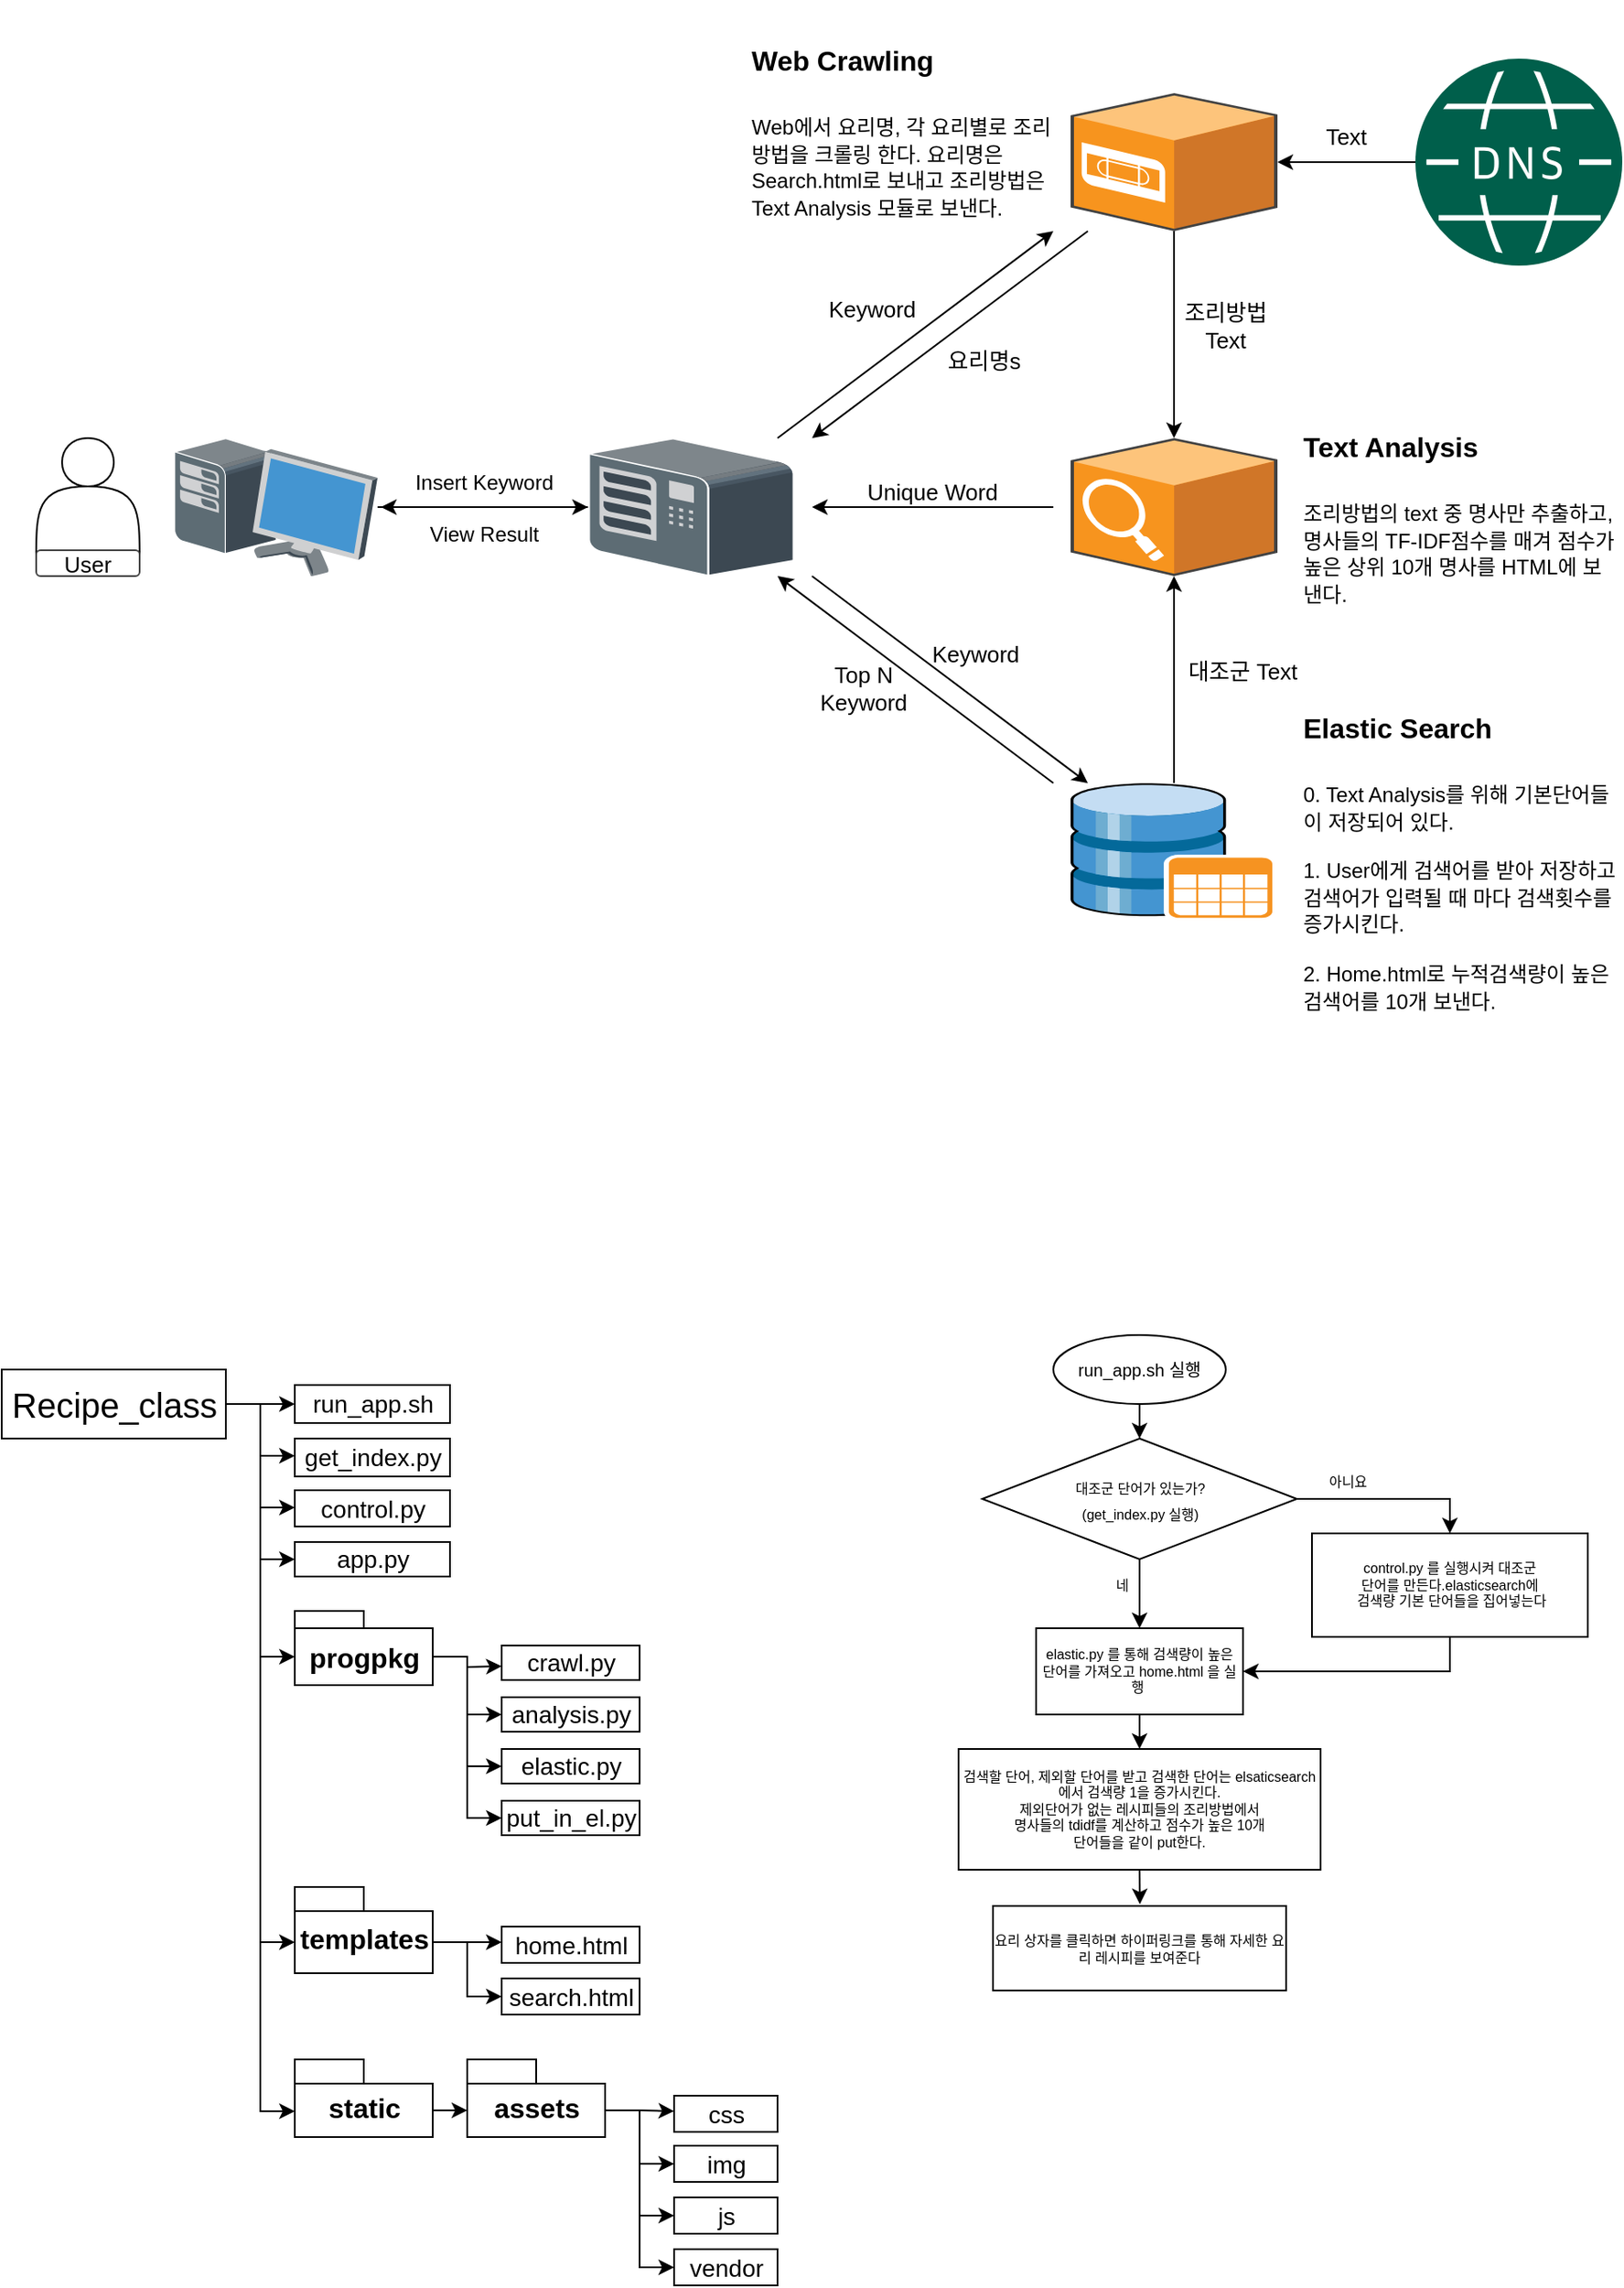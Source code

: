 <mxfile version="20.0.1" type="github">
  <diagram id="RUY9uKoAq_wBMj9XJ3xV" name="Page-1">
    <mxGraphModel dx="1138" dy="481" grid="1" gridSize="10" guides="1" tooltips="1" connect="1" arrows="1" fold="1" page="1" pageScale="1" pageWidth="1169" pageHeight="827" math="0" shadow="0">
      <root>
        <mxCell id="0" />
        <mxCell id="1" parent="0" />
        <mxCell id="WYZDTBI8hpZmAs6h1OOB-14" style="edgeStyle=orthogonalEdgeStyle;orthogonalLoop=1;jettySize=auto;html=1;fontSize=13;" parent="1" source="WYZDTBI8hpZmAs6h1OOB-1" target="WYZDTBI8hpZmAs6h1OOB-2" edge="1">
          <mxGeometry relative="1" as="geometry" />
        </mxCell>
        <mxCell id="WYZDTBI8hpZmAs6h1OOB-1" value="" style="sketch=0;shadow=0;dashed=0;html=1;labelPosition=center;verticalLabelPosition=bottom;verticalAlign=top;align=center;outlineConnect=0;shape=mxgraph.veeam.3d.workstation;" parent="1" vertex="1">
          <mxGeometry x="200" y="320" width="118" height="80" as="geometry" />
        </mxCell>
        <mxCell id="WYZDTBI8hpZmAs6h1OOB-12" style="edgeStyle=orthogonalEdgeStyle;orthogonalLoop=1;jettySize=auto;html=1;fontSize=13;" parent="1" source="WYZDTBI8hpZmAs6h1OOB-2" edge="1">
          <mxGeometry relative="1" as="geometry">
            <mxPoint x="320" y="360" as="targetPoint" />
          </mxGeometry>
        </mxCell>
        <mxCell id="WYZDTBI8hpZmAs6h1OOB-2" value="" style="sketch=0;shadow=0;dashed=0;html=1;labelPosition=center;verticalLabelPosition=bottom;verticalAlign=top;align=center;outlineConnect=0;shape=mxgraph.veeam.3d.tape_library;" parent="1" vertex="1">
          <mxGeometry x="440" y="320" width="120" height="80" as="geometry" />
        </mxCell>
        <mxCell id="WYZDTBI8hpZmAs6h1OOB-40" style="edgeStyle=orthogonalEdgeStyle;orthogonalLoop=1;jettySize=auto;html=1;fontSize=12;" parent="1" source="WYZDTBI8hpZmAs6h1OOB-3" target="WYZDTBI8hpZmAs6h1OOB-7" edge="1">
          <mxGeometry relative="1" as="geometry" />
        </mxCell>
        <mxCell id="WYZDTBI8hpZmAs6h1OOB-3" value="" style="sketch=0;shadow=0;dashed=0;html=1;labelPosition=center;verticalLabelPosition=bottom;verticalAlign=top;align=center;outlineConnect=0;shape=mxgraph.veeam.3d.database;" parent="1" vertex="1">
          <mxGeometry x="720" y="520" width="120" height="80" as="geometry" />
        </mxCell>
        <mxCell id="WYZDTBI8hpZmAs6h1OOB-18" style="edgeStyle=orthogonalEdgeStyle;orthogonalLoop=1;jettySize=auto;html=1;fontSize=13;" parent="1" source="WYZDTBI8hpZmAs6h1OOB-4" target="WYZDTBI8hpZmAs6h1OOB-7" edge="1">
          <mxGeometry relative="1" as="geometry" />
        </mxCell>
        <mxCell id="WYZDTBI8hpZmAs6h1OOB-4" value="" style="sketch=0;shadow=0;dashed=0;html=1;labelPosition=center;verticalLabelPosition=bottom;verticalAlign=top;align=center;outlineConnect=0;shape=mxgraph.veeam.3d.tape_server;" parent="1" vertex="1">
          <mxGeometry x="720" y="120" width="120" height="80" as="geometry" />
        </mxCell>
        <mxCell id="WYZDTBI8hpZmAs6h1OOB-19" style="edgeStyle=orthogonalEdgeStyle;orthogonalLoop=1;jettySize=auto;html=1;fontSize=13;" parent="1" source="WYZDTBI8hpZmAs6h1OOB-5" target="WYZDTBI8hpZmAs6h1OOB-4" edge="1">
          <mxGeometry relative="1" as="geometry" />
        </mxCell>
        <mxCell id="WYZDTBI8hpZmAs6h1OOB-5" value="" style="sketch=0;pointerEvents=1;shadow=0;dashed=0;html=1;strokeColor=none;fillColor=#005F4B;labelPosition=center;verticalLabelPosition=bottom;verticalAlign=top;align=center;outlineConnect=0;shape=mxgraph.veeam2.dns;" parent="1" vertex="1">
          <mxGeometry x="920" y="100" width="120" height="120" as="geometry" />
        </mxCell>
        <mxCell id="WYZDTBI8hpZmAs6h1OOB-7" value="" style="sketch=0;shadow=0;dashed=0;html=1;labelPosition=center;verticalLabelPosition=bottom;verticalAlign=top;align=center;outlineConnect=0;shape=mxgraph.veeam.3d.veeam_backup_search_server;" parent="1" vertex="1">
          <mxGeometry x="720" y="320" width="120" height="80" as="geometry" />
        </mxCell>
        <mxCell id="WYZDTBI8hpZmAs6h1OOB-9" value="" style="shape=actor;whiteSpace=wrap;html=1;labelPosition=center;verticalLabelPosition=bottom;align=center;verticalAlign=top;" parent="1" vertex="1">
          <mxGeometry x="120" y="320" width="60" height="70" as="geometry" />
        </mxCell>
        <mxCell id="WYZDTBI8hpZmAs6h1OOB-10" value="&lt;font style=&quot;font-size: 13px;&quot;&gt;User&lt;/font&gt;" style="strokeWidth=1;html=1;shadow=0;dashed=0;shape=mxgraph.ios.iTextInput;strokeColor=#444444;buttonText=;fontSize=8;whiteSpace=wrap;align=center;" parent="1" vertex="1">
          <mxGeometry x="120" y="385" width="60" height="15" as="geometry" />
        </mxCell>
        <mxCell id="WYZDTBI8hpZmAs6h1OOB-13" value="&lt;font style=&quot;font-size: 12px;&quot;&gt;View Result&lt;/font&gt;" style="text;html=1;strokeColor=none;fillColor=none;align=center;verticalAlign=middle;whiteSpace=wrap;rounded=0;fontSize=13;" parent="1" vertex="1">
          <mxGeometry x="340" y="360" width="80" height="30" as="geometry" />
        </mxCell>
        <mxCell id="WYZDTBI8hpZmAs6h1OOB-15" value="&lt;font style=&quot;font-size: 12px;&quot;&gt;Insert Keyword&lt;/font&gt;" style="text;html=1;strokeColor=none;fillColor=none;align=center;verticalAlign=middle;whiteSpace=wrap;rounded=0;fontSize=13;" parent="1" vertex="1">
          <mxGeometry x="335" y="330" width="90" height="30" as="geometry" />
        </mxCell>
        <mxCell id="WYZDTBI8hpZmAs6h1OOB-20" value="Text" style="text;html=1;strokeColor=none;fillColor=none;align=center;verticalAlign=middle;whiteSpace=wrap;rounded=0;fontSize=13;" parent="1" vertex="1">
          <mxGeometry x="850" y="130" width="60" height="30" as="geometry" />
        </mxCell>
        <mxCell id="WYZDTBI8hpZmAs6h1OOB-22" value="&lt;h1 style=&quot;&quot;&gt;&lt;font style=&quot;font-size: 16px;&quot;&gt;Text Analysis&lt;/font&gt;&lt;/h1&gt;&lt;p style=&quot;&quot;&gt;&lt;span style=&quot;font-size: 12px;&quot;&gt;조리방법의 text 중 명사만 추출하고, 명사들의 TF-IDF점수를 매겨 점수가 높은 상위 10개 명사를 HTML에 보낸다.&amp;nbsp;&lt;/span&gt;&lt;/p&gt;" style="text;html=1;strokeColor=none;fillColor=none;spacing=5;spacingTop=-20;whiteSpace=wrap;overflow=hidden;rounded=0;fontSize=13;" parent="1" vertex="1">
          <mxGeometry x="850" y="300" width="190" height="120" as="geometry" />
        </mxCell>
        <mxCell id="WYZDTBI8hpZmAs6h1OOB-23" value="&lt;h1 style=&quot;&quot;&gt;&lt;span style=&quot;font-size: 16px;&quot;&gt;Elastic Search&lt;/span&gt;&lt;/h1&gt;&lt;p style=&quot;&quot;&gt;&lt;span style=&quot;font-size: 12px;&quot;&gt;0. Text Analysis를 위해 기본단어들이 저장되어 있다.&lt;/span&gt;&lt;/p&gt;&lt;p style=&quot;&quot;&gt;&lt;span style=&quot;font-size: 12px;&quot;&gt;1. User에게 검색어를 받아 저장하고 검색어가 입력될 때 마다 검색횟수를 증가시킨다.&lt;/span&gt;&lt;/p&gt;&lt;p style=&quot;&quot;&gt;&lt;span style=&quot;font-size: 12px; background-color: initial;&quot;&gt;2. Home.html로 누적검색량이 높은 검색어를 10개 보낸다.&lt;/span&gt;&lt;/p&gt;" style="text;html=1;strokeColor=none;fillColor=none;spacing=5;spacingTop=-20;whiteSpace=wrap;overflow=hidden;rounded=0;fontSize=13;" parent="1" vertex="1">
          <mxGeometry x="850" y="462.5" width="190" height="195" as="geometry" />
        </mxCell>
        <mxCell id="WYZDTBI8hpZmAs6h1OOB-24" value="조리방법&lt;br&gt;Text" style="text;html=1;strokeColor=none;fillColor=none;align=center;verticalAlign=middle;whiteSpace=wrap;rounded=0;fontSize=13;" parent="1" vertex="1">
          <mxGeometry x="780" y="240" width="60" height="30" as="geometry" />
        </mxCell>
        <mxCell id="WYZDTBI8hpZmAs6h1OOB-27" value="&lt;h1 style=&quot;&quot;&gt;&lt;span style=&quot;font-size: 16px;&quot;&gt;Web Crawling&lt;/span&gt;&lt;/h1&gt;&lt;p style=&quot;&quot;&gt;&lt;span style=&quot;font-size: 12px;&quot;&gt;Web에서 요리명, 각 요리별로 조리방법을 크롤링 한다. 요리명은 Search.html로 보내고 조리방법은 Text Analysis 모듈로 보낸다.&lt;/span&gt;&lt;/p&gt;" style="text;html=1;strokeColor=none;fillColor=none;spacing=5;spacingTop=-20;whiteSpace=wrap;overflow=hidden;rounded=0;fontSize=13;" parent="1" vertex="1">
          <mxGeometry x="530" y="76" width="190" height="120" as="geometry" />
        </mxCell>
        <mxCell id="WYZDTBI8hpZmAs6h1OOB-28" value="" style="endArrow=classic;html=1;fontSize=12;" parent="1" edge="1">
          <mxGeometry width="50" height="50" relative="1" as="geometry">
            <mxPoint x="550" y="320" as="sourcePoint" />
            <mxPoint x="710" y="200" as="targetPoint" />
          </mxGeometry>
        </mxCell>
        <mxCell id="WYZDTBI8hpZmAs6h1OOB-29" value="Keyword" style="text;html=1;strokeColor=none;fillColor=none;align=center;verticalAlign=middle;whiteSpace=wrap;rounded=0;fontSize=13;" parent="1" vertex="1">
          <mxGeometry x="575" y="230" width="60" height="30" as="geometry" />
        </mxCell>
        <mxCell id="WYZDTBI8hpZmAs6h1OOB-30" value="" style="endArrow=classic;html=1;fontSize=12;" parent="1" edge="1">
          <mxGeometry width="50" height="50" relative="1" as="geometry">
            <mxPoint x="730" y="200" as="sourcePoint" />
            <mxPoint x="570" y="320" as="targetPoint" />
          </mxGeometry>
        </mxCell>
        <mxCell id="WYZDTBI8hpZmAs6h1OOB-31" value="요리명s" style="text;html=1;strokeColor=none;fillColor=none;align=center;verticalAlign=middle;whiteSpace=wrap;rounded=0;fontSize=13;" parent="1" vertex="1">
          <mxGeometry x="640" y="260" width="60" height="30" as="geometry" />
        </mxCell>
        <mxCell id="WYZDTBI8hpZmAs6h1OOB-32" value="" style="endArrow=classic;html=1;fontSize=12;" parent="1" edge="1">
          <mxGeometry width="50" height="50" relative="1" as="geometry">
            <mxPoint x="570" y="400" as="sourcePoint" />
            <mxPoint x="730" y="520" as="targetPoint" />
          </mxGeometry>
        </mxCell>
        <mxCell id="WYZDTBI8hpZmAs6h1OOB-33" value="" style="endArrow=classic;html=1;fontSize=12;" parent="1" edge="1">
          <mxGeometry width="50" height="50" relative="1" as="geometry">
            <mxPoint x="710" y="520" as="sourcePoint" />
            <mxPoint x="550" y="400" as="targetPoint" />
          </mxGeometry>
        </mxCell>
        <mxCell id="WYZDTBI8hpZmAs6h1OOB-34" value="Keyword" style="text;html=1;strokeColor=none;fillColor=none;align=center;verticalAlign=middle;whiteSpace=wrap;rounded=0;fontSize=13;" parent="1" vertex="1">
          <mxGeometry x="635" y="430" width="60" height="30" as="geometry" />
        </mxCell>
        <mxCell id="WYZDTBI8hpZmAs6h1OOB-35" value="Top N Keyword" style="text;html=1;strokeColor=none;fillColor=none;align=center;verticalAlign=middle;whiteSpace=wrap;rounded=0;fontSize=13;" parent="1" vertex="1">
          <mxGeometry x="570" y="450" width="60" height="30" as="geometry" />
        </mxCell>
        <mxCell id="WYZDTBI8hpZmAs6h1OOB-37" value="" style="endArrow=classic;html=1;fontSize=12;" parent="1" edge="1">
          <mxGeometry width="50" height="50" relative="1" as="geometry">
            <mxPoint x="710" y="360" as="sourcePoint" />
            <mxPoint x="570" y="360" as="targetPoint" />
          </mxGeometry>
        </mxCell>
        <mxCell id="WYZDTBI8hpZmAs6h1OOB-39" value="Unique Word" style="text;html=1;strokeColor=none;fillColor=none;align=center;verticalAlign=middle;whiteSpace=wrap;rounded=0;fontSize=13;" parent="1" vertex="1">
          <mxGeometry x="600" y="342" width="80" height="18" as="geometry" />
        </mxCell>
        <mxCell id="WYZDTBI8hpZmAs6h1OOB-41" value="대조군 Text" style="text;html=1;strokeColor=none;fillColor=none;align=center;verticalAlign=middle;whiteSpace=wrap;rounded=0;fontSize=13;" parent="1" vertex="1">
          <mxGeometry x="780" y="440" width="80" height="30" as="geometry" />
        </mxCell>
        <mxCell id="fjHA46dMA6G9tdhfxbiC-29" value="" style="group" parent="1" vertex="1" connectable="0">
          <mxGeometry x="100" y="860" width="450" height="491" as="geometry" />
        </mxCell>
        <mxCell id="qv6h8bC7sjNicn-3gnP4-50" style="edgeStyle=orthogonalEdgeStyle;rounded=0;orthogonalLoop=1;jettySize=auto;html=1;exitX=0;exitY=0;exitDx=80;exitDy=26.5;exitPerimeter=0;entryX=0;entryY=0.5;entryDx=0;entryDy=0;fontSize=14;" parent="fjHA46dMA6G9tdhfxbiC-29" source="qv6h8bC7sjNicn-3gnP4-1" edge="1">
          <mxGeometry relative="1" as="geometry">
            <mxPoint x="290" y="172.0" as="targetPoint" />
          </mxGeometry>
        </mxCell>
        <mxCell id="qv6h8bC7sjNicn-3gnP4-1" value="&lt;font style=&quot;font-size: 16px;&quot;&gt;progpkg&lt;/font&gt;" style="shape=folder;fontStyle=1;spacingTop=10;tabWidth=40;tabHeight=10;tabPosition=left;html=1;" parent="fjHA46dMA6G9tdhfxbiC-29" vertex="1">
          <mxGeometry x="170" y="140" width="80" height="43" as="geometry" />
        </mxCell>
        <mxCell id="qv6h8bC7sjNicn-3gnP4-19" style="edgeStyle=orthogonalEdgeStyle;rounded=0;orthogonalLoop=1;jettySize=auto;html=1;exitX=1;exitY=0.5;exitDx=0;exitDy=0;fontSize=12;entryX=0;entryY=0;entryDx=0;entryDy=26.5;entryPerimeter=0;" parent="fjHA46dMA6G9tdhfxbiC-29" source="qv6h8bC7sjNicn-3gnP4-3" target="qv6h8bC7sjNicn-3gnP4-1" edge="1">
          <mxGeometry relative="1" as="geometry">
            <mxPoint x="150" y="150" as="targetPoint" />
          </mxGeometry>
        </mxCell>
        <mxCell id="qv6h8bC7sjNicn-3gnP4-3" value="&lt;font style=&quot;font-size: 20px;&quot;&gt;Recipe_class&lt;/font&gt;" style="html=1;" parent="fjHA46dMA6G9tdhfxbiC-29" vertex="1">
          <mxGeometry width="130" height="40" as="geometry" />
        </mxCell>
        <mxCell id="qv6h8bC7sjNicn-3gnP4-41" value="&lt;font style=&quot;font-size: 14px;&quot;&gt;app.py&lt;/font&gt;" style="html=1;labelBackgroundColor=none;labelBorderColor=none;fontSize=12;" parent="fjHA46dMA6G9tdhfxbiC-29" vertex="1">
          <mxGeometry x="170" y="100" width="90" height="20" as="geometry" />
        </mxCell>
        <mxCell id="qv6h8bC7sjNicn-3gnP4-61" style="edgeStyle=orthogonalEdgeStyle;rounded=0;orthogonalLoop=1;jettySize=auto;html=1;exitX=1;exitY=0.5;exitDx=0;exitDy=0;entryX=0;entryY=0.5;entryDx=0;entryDy=0;fontSize=14;" parent="fjHA46dMA6G9tdhfxbiC-29" source="qv6h8bC7sjNicn-3gnP4-3" target="qv6h8bC7sjNicn-3gnP4-41" edge="1">
          <mxGeometry relative="1" as="geometry" />
        </mxCell>
        <mxCell id="qv6h8bC7sjNicn-3gnP4-43" value="&lt;font style=&quot;font-size: 14px;&quot;&gt;analysis.py&lt;/font&gt;" style="html=1;labelBackgroundColor=none;labelBorderColor=none;fontSize=12;" parent="fjHA46dMA6G9tdhfxbiC-29" vertex="1">
          <mxGeometry x="290" y="190" width="80" height="20" as="geometry" />
        </mxCell>
        <mxCell id="qv6h8bC7sjNicn-3gnP4-52" style="edgeStyle=orthogonalEdgeStyle;rounded=0;orthogonalLoop=1;jettySize=auto;html=1;exitX=0;exitY=0;exitDx=80;exitDy=26.5;exitPerimeter=0;entryX=0;entryY=0.5;entryDx=0;entryDy=0;fontSize=14;" parent="fjHA46dMA6G9tdhfxbiC-29" source="qv6h8bC7sjNicn-3gnP4-1" target="qv6h8bC7sjNicn-3gnP4-43" edge="1">
          <mxGeometry relative="1" as="geometry" />
        </mxCell>
        <mxCell id="qv6h8bC7sjNicn-3gnP4-44" value="&lt;font style=&quot;font-size: 14px;&quot;&gt;elastic.py&lt;/font&gt;" style="html=1;labelBackgroundColor=none;labelBorderColor=none;fontSize=12;" parent="fjHA46dMA6G9tdhfxbiC-29" vertex="1">
          <mxGeometry x="290" y="220" width="80" height="20" as="geometry" />
        </mxCell>
        <mxCell id="qv6h8bC7sjNicn-3gnP4-53" style="edgeStyle=orthogonalEdgeStyle;rounded=0;orthogonalLoop=1;jettySize=auto;html=1;exitX=0;exitY=0;exitDx=80;exitDy=26.5;exitPerimeter=0;entryX=0;entryY=0.5;entryDx=0;entryDy=0;fontSize=14;" parent="fjHA46dMA6G9tdhfxbiC-29" source="qv6h8bC7sjNicn-3gnP4-1" target="qv6h8bC7sjNicn-3gnP4-44" edge="1">
          <mxGeometry relative="1" as="geometry" />
        </mxCell>
        <mxCell id="qv6h8bC7sjNicn-3gnP4-47" value="&lt;span style=&quot;font-size: 16px;&quot;&gt;templates&lt;/span&gt;" style="shape=folder;fontStyle=1;spacingTop=10;tabWidth=40;tabHeight=14;tabPosition=left;html=1;" parent="fjHA46dMA6G9tdhfxbiC-29" vertex="1">
          <mxGeometry x="170" y="300" width="80" height="50" as="geometry" />
        </mxCell>
        <mxCell id="qv6h8bC7sjNicn-3gnP4-21" style="edgeStyle=orthogonalEdgeStyle;rounded=0;orthogonalLoop=1;jettySize=auto;html=1;exitX=1;exitY=0.5;exitDx=0;exitDy=0;entryX=0;entryY=0;entryDx=0;entryDy=32;entryPerimeter=0;fontSize=12;" parent="fjHA46dMA6G9tdhfxbiC-29" source="qv6h8bC7sjNicn-3gnP4-3" target="qv6h8bC7sjNicn-3gnP4-47" edge="1">
          <mxGeometry relative="1" as="geometry">
            <mxPoint x="170" y="392.0" as="targetPoint" />
          </mxGeometry>
        </mxCell>
        <mxCell id="qv6h8bC7sjNicn-3gnP4-48" value="&lt;font style=&quot;font-size: 14px;&quot;&gt;search.html&lt;/font&gt;" style="html=1;labelBackgroundColor=none;labelBorderColor=none;fontSize=12;" parent="fjHA46dMA6G9tdhfxbiC-29" vertex="1">
          <mxGeometry x="290" y="353" width="80" height="21" as="geometry" />
        </mxCell>
        <mxCell id="qv6h8bC7sjNicn-3gnP4-57" style="edgeStyle=orthogonalEdgeStyle;rounded=0;orthogonalLoop=1;jettySize=auto;html=1;exitX=0;exitY=0;exitDx=80;exitDy=32;exitPerimeter=0;entryX=0;entryY=0.5;entryDx=0;entryDy=0;fontSize=14;" parent="fjHA46dMA6G9tdhfxbiC-29" source="qv6h8bC7sjNicn-3gnP4-47" target="qv6h8bC7sjNicn-3gnP4-48" edge="1">
          <mxGeometry relative="1" as="geometry" />
        </mxCell>
        <mxCell id="qv6h8bC7sjNicn-3gnP4-51" value="&lt;span style=&quot;font-size: 14px;&quot;&gt;crawl.py&lt;/span&gt;" style="html=1;labelBackgroundColor=none;labelBorderColor=none;fontSize=12;" parent="fjHA46dMA6G9tdhfxbiC-29" vertex="1">
          <mxGeometry x="290" y="160" width="80" height="20" as="geometry" />
        </mxCell>
        <mxCell id="qv6h8bC7sjNicn-3gnP4-58" value="&lt;font style=&quot;font-size: 14px;&quot;&gt;home.html&lt;/font&gt;" style="html=1;labelBackgroundColor=none;labelBorderColor=none;fontSize=12;" parent="fjHA46dMA6G9tdhfxbiC-29" vertex="1">
          <mxGeometry x="290" y="323" width="80" height="21" as="geometry" />
        </mxCell>
        <mxCell id="qv6h8bC7sjNicn-3gnP4-59" style="edgeStyle=orthogonalEdgeStyle;rounded=0;orthogonalLoop=1;jettySize=auto;html=1;exitX=0;exitY=0;exitDx=80;exitDy=32;exitPerimeter=0;entryX=0;entryY=0.429;entryDx=0;entryDy=0;entryPerimeter=0;fontSize=14;" parent="fjHA46dMA6G9tdhfxbiC-29" source="qv6h8bC7sjNicn-3gnP4-47" target="qv6h8bC7sjNicn-3gnP4-58" edge="1">
          <mxGeometry relative="1" as="geometry" />
        </mxCell>
        <mxCell id="qv6h8bC7sjNicn-3gnP4-60" value="&lt;font style=&quot;font-size: 14px;&quot;&gt;run_app.sh&lt;/font&gt;" style="html=1;labelBackgroundColor=none;labelBorderColor=none;fontSize=12;" parent="fjHA46dMA6G9tdhfxbiC-29" vertex="1">
          <mxGeometry x="170" y="9" width="90" height="22" as="geometry" />
        </mxCell>
        <mxCell id="qv6h8bC7sjNicn-3gnP4-18" style="edgeStyle=orthogonalEdgeStyle;rounded=0;orthogonalLoop=1;jettySize=auto;html=1;exitX=1;exitY=0.5;exitDx=0;exitDy=0;entryX=0;entryY=0.5;entryDx=0;entryDy=0;fontSize=12;" parent="fjHA46dMA6G9tdhfxbiC-29" source="qv6h8bC7sjNicn-3gnP4-3" target="qv6h8bC7sjNicn-3gnP4-60" edge="1">
          <mxGeometry relative="1" as="geometry">
            <mxPoint x="170" y="20.072" as="targetPoint" />
          </mxGeometry>
        </mxCell>
        <mxCell id="fjHA46dMA6G9tdhfxbiC-1" value="&lt;span style=&quot;font-size: 14px;&quot;&gt;get_index.py&lt;/span&gt;" style="html=1;labelBackgroundColor=none;labelBorderColor=none;fontSize=12;" parent="fjHA46dMA6G9tdhfxbiC-29" vertex="1">
          <mxGeometry x="170" y="40" width="90" height="22" as="geometry" />
        </mxCell>
        <mxCell id="fjHA46dMA6G9tdhfxbiC-3" style="edgeStyle=orthogonalEdgeStyle;rounded=0;orthogonalLoop=1;jettySize=auto;html=1;exitX=1;exitY=0.5;exitDx=0;exitDy=0;fontSize=14;" parent="fjHA46dMA6G9tdhfxbiC-29" target="fjHA46dMA6G9tdhfxbiC-1" edge="1">
          <mxGeometry relative="1" as="geometry">
            <mxPoint x="130" y="20" as="sourcePoint" />
            <mxPoint x="170" y="60" as="targetPoint" />
            <Array as="points">
              <mxPoint x="150" y="20" />
              <mxPoint x="150" y="50" />
            </Array>
          </mxGeometry>
        </mxCell>
        <mxCell id="fjHA46dMA6G9tdhfxbiC-4" value="&lt;font style=&quot;font-size: 14px;&quot;&gt;control.py&lt;br&gt;&lt;/font&gt;" style="html=1;labelBackgroundColor=none;labelBorderColor=none;fontSize=12;" parent="fjHA46dMA6G9tdhfxbiC-29" vertex="1">
          <mxGeometry x="170" y="70" width="90" height="21" as="geometry" />
        </mxCell>
        <mxCell id="fjHA46dMA6G9tdhfxbiC-5" style="edgeStyle=orthogonalEdgeStyle;rounded=0;orthogonalLoop=1;jettySize=auto;html=1;exitX=1;exitY=0.5;exitDx=0;exitDy=0;fontSize=14;" parent="fjHA46dMA6G9tdhfxbiC-29" source="qv6h8bC7sjNicn-3gnP4-3" edge="1">
          <mxGeometry relative="1" as="geometry">
            <mxPoint x="130" y="70" as="sourcePoint" />
            <mxPoint x="170" y="80" as="targetPoint" />
            <Array as="points">
              <mxPoint x="150" y="20" />
              <mxPoint x="150" y="80" />
              <mxPoint x="170" y="80" />
            </Array>
          </mxGeometry>
        </mxCell>
        <mxCell id="fjHA46dMA6G9tdhfxbiC-15" style="edgeStyle=orthogonalEdgeStyle;rounded=0;orthogonalLoop=1;jettySize=auto;html=1;exitX=0;exitY=0;exitDx=80;exitDy=21.75;exitPerimeter=0;entryX=0;entryY=0;entryDx=80;entryDy=21.75;entryPerimeter=0;" parent="fjHA46dMA6G9tdhfxbiC-29" source="fjHA46dMA6G9tdhfxbiC-10" target="fjHA46dMA6G9tdhfxbiC-10" edge="1">
          <mxGeometry relative="1" as="geometry" />
        </mxCell>
        <mxCell id="fjHA46dMA6G9tdhfxbiC-10" value="&lt;span style=&quot;font-size: 16px;&quot;&gt;static&lt;/span&gt;" style="shape=folder;fontStyle=1;spacingTop=10;tabWidth=40;tabHeight=14;tabPosition=left;html=1;" parent="fjHA46dMA6G9tdhfxbiC-29" vertex="1">
          <mxGeometry x="170" y="400" width="80" height="45" as="geometry" />
        </mxCell>
        <mxCell id="fjHA46dMA6G9tdhfxbiC-12" value="&lt;font style=&quot;font-size: 14px;&quot;&gt;css&lt;br&gt;&lt;/font&gt;" style="html=1;labelBackgroundColor=none;labelBorderColor=none;fontSize=12;" parent="fjHA46dMA6G9tdhfxbiC-29" vertex="1">
          <mxGeometry x="390" y="421" width="60" height="21" as="geometry" />
        </mxCell>
        <mxCell id="fjHA46dMA6G9tdhfxbiC-13" style="edgeStyle=orthogonalEdgeStyle;rounded=0;orthogonalLoop=1;jettySize=auto;html=1;exitX=1;exitY=0.5;exitDx=0;exitDy=0;fontSize=12;entryX=0;entryY=0;entryDx=0;entryDy=29.5;entryPerimeter=0;" parent="fjHA46dMA6G9tdhfxbiC-29" source="qv6h8bC7sjNicn-3gnP4-3" target="fjHA46dMA6G9tdhfxbiC-10" edge="1">
          <mxGeometry relative="1" as="geometry">
            <mxPoint x="160" y="400" as="targetPoint" />
            <mxPoint x="140" y="30" as="sourcePoint" />
            <Array as="points">
              <mxPoint x="150" y="20" />
              <mxPoint x="150" y="430" />
              <mxPoint x="170" y="430" />
            </Array>
          </mxGeometry>
        </mxCell>
        <mxCell id="fjHA46dMA6G9tdhfxbiC-14" value="&lt;span style=&quot;font-size: 16px;&quot;&gt;assets&lt;/span&gt;" style="shape=folder;fontStyle=1;spacingTop=10;tabWidth=40;tabHeight=14;tabPosition=left;html=1;" parent="fjHA46dMA6G9tdhfxbiC-29" vertex="1">
          <mxGeometry x="270" y="400" width="80" height="45" as="geometry" />
        </mxCell>
        <mxCell id="fjHA46dMA6G9tdhfxbiC-19" style="edgeStyle=orthogonalEdgeStyle;rounded=0;orthogonalLoop=1;jettySize=auto;html=1;exitX=0;exitY=0;exitDx=80;exitDy=29.5;exitPerimeter=0;entryX=0;entryY=0;entryDx=0;entryDy=29.5;entryPerimeter=0;" parent="fjHA46dMA6G9tdhfxbiC-29" source="fjHA46dMA6G9tdhfxbiC-10" target="fjHA46dMA6G9tdhfxbiC-14" edge="1">
          <mxGeometry relative="1" as="geometry" />
        </mxCell>
        <mxCell id="fjHA46dMA6G9tdhfxbiC-9" style="edgeStyle=orthogonalEdgeStyle;rounded=0;orthogonalLoop=1;jettySize=auto;html=1;exitX=0;exitY=0;exitDx=80;exitDy=29.5;exitPerimeter=0;entryX=0;entryY=0.429;entryDx=0;entryDy=0;entryPerimeter=0;fontSize=14;" parent="fjHA46dMA6G9tdhfxbiC-29" source="fjHA46dMA6G9tdhfxbiC-14" target="fjHA46dMA6G9tdhfxbiC-12" edge="1">
          <mxGeometry relative="1" as="geometry" />
        </mxCell>
        <mxCell id="fjHA46dMA6G9tdhfxbiC-20" value="&lt;font style=&quot;font-size: 14px;&quot;&gt;img&lt;br&gt;&lt;/font&gt;" style="html=1;labelBackgroundColor=none;labelBorderColor=none;fontSize=12;" parent="fjHA46dMA6G9tdhfxbiC-29" vertex="1">
          <mxGeometry x="390" y="450" width="60" height="21" as="geometry" />
        </mxCell>
        <mxCell id="fjHA46dMA6G9tdhfxbiC-25" style="edgeStyle=orthogonalEdgeStyle;rounded=0;orthogonalLoop=1;jettySize=auto;html=1;exitX=0;exitY=0;exitDx=80;exitDy=29.5;exitPerimeter=0;entryX=0;entryY=0.5;entryDx=0;entryDy=0;" parent="fjHA46dMA6G9tdhfxbiC-29" source="fjHA46dMA6G9tdhfxbiC-14" target="fjHA46dMA6G9tdhfxbiC-20" edge="1">
          <mxGeometry relative="1" as="geometry" />
        </mxCell>
        <mxCell id="fjHA46dMA6G9tdhfxbiC-21" value="&lt;font style=&quot;font-size: 14px;&quot;&gt;js&lt;br&gt;&lt;/font&gt;" style="html=1;labelBackgroundColor=none;labelBorderColor=none;fontSize=12;" parent="fjHA46dMA6G9tdhfxbiC-29" vertex="1">
          <mxGeometry x="390" y="480" width="60" height="21" as="geometry" />
        </mxCell>
        <mxCell id="fjHA46dMA6G9tdhfxbiC-26" style="edgeStyle=orthogonalEdgeStyle;rounded=0;orthogonalLoop=1;jettySize=auto;html=1;exitX=0;exitY=0;exitDx=80;exitDy=29.5;exitPerimeter=0;entryX=0;entryY=0.5;entryDx=0;entryDy=0;" parent="fjHA46dMA6G9tdhfxbiC-29" source="fjHA46dMA6G9tdhfxbiC-14" target="fjHA46dMA6G9tdhfxbiC-21" edge="1">
          <mxGeometry relative="1" as="geometry" />
        </mxCell>
        <mxCell id="fjHA46dMA6G9tdhfxbiC-23" value="&lt;font style=&quot;font-size: 14px;&quot;&gt;vendor&lt;br&gt;&lt;/font&gt;" style="html=1;labelBackgroundColor=none;labelBorderColor=none;fontSize=12;" parent="fjHA46dMA6G9tdhfxbiC-29" vertex="1">
          <mxGeometry x="390" y="510" width="60" height="21" as="geometry" />
        </mxCell>
        <mxCell id="fjHA46dMA6G9tdhfxbiC-27" style="edgeStyle=orthogonalEdgeStyle;rounded=0;orthogonalLoop=1;jettySize=auto;html=1;exitX=0;exitY=0;exitDx=80;exitDy=29.5;exitPerimeter=0;entryX=0;entryY=0.5;entryDx=0;entryDy=0;" parent="fjHA46dMA6G9tdhfxbiC-29" source="fjHA46dMA6G9tdhfxbiC-14" target="fjHA46dMA6G9tdhfxbiC-23" edge="1">
          <mxGeometry relative="1" as="geometry" />
        </mxCell>
        <mxCell id="Ol_Y0ZJ1FCNGuOi6sB1E-1" value="&lt;font style=&quot;font-size: 14px;&quot;&gt;put_in_el.py&lt;/font&gt;" style="html=1;labelBackgroundColor=none;labelBorderColor=none;fontSize=12;" parent="fjHA46dMA6G9tdhfxbiC-29" vertex="1">
          <mxGeometry x="290" y="250" width="80" height="20" as="geometry" />
        </mxCell>
        <mxCell id="Ol_Y0ZJ1FCNGuOi6sB1E-3" style="edgeStyle=orthogonalEdgeStyle;rounded=0;orthogonalLoop=1;jettySize=auto;html=1;exitX=0;exitY=0;exitDx=80;exitDy=26.5;exitPerimeter=0;fontSize=14;entryX=0;entryY=0.5;entryDx=0;entryDy=0;" parent="fjHA46dMA6G9tdhfxbiC-29" source="qv6h8bC7sjNicn-3gnP4-1" target="Ol_Y0ZJ1FCNGuOi6sB1E-1" edge="1">
          <mxGeometry relative="1" as="geometry">
            <mxPoint x="250.0" y="172" as="sourcePoint" />
            <mxPoint x="260" y="241" as="targetPoint" />
          </mxGeometry>
        </mxCell>
        <mxCell id="Z-qOIZ776hGPXbGgPIfg-2" value="" style="group" vertex="1" connectable="0" parent="1">
          <mxGeometry x="655" y="840" width="365" height="380" as="geometry" />
        </mxCell>
        <mxCell id="fjHA46dMA6G9tdhfxbiC-30" value="&lt;font style=&quot;font-size: 10px;&quot;&gt;run_app.sh 실행&lt;/font&gt;" style="ellipse;whiteSpace=wrap;html=1;" parent="Z-qOIZ776hGPXbGgPIfg-2" vertex="1">
          <mxGeometry x="55" width="100" height="40" as="geometry" />
        </mxCell>
        <mxCell id="fjHA46dMA6G9tdhfxbiC-31" value="&lt;font style=&quot;font-size: 8px;&quot;&gt;대조군 단어가 있는가? &lt;br&gt;(get_index.py 실행)&lt;/font&gt;" style="rhombus;whiteSpace=wrap;html=1;" parent="Z-qOIZ776hGPXbGgPIfg-2" vertex="1">
          <mxGeometry x="13.75" y="60" width="182.5" height="70" as="geometry" />
        </mxCell>
        <mxCell id="fjHA46dMA6G9tdhfxbiC-32" style="edgeStyle=orthogonalEdgeStyle;rounded=0;orthogonalLoop=1;jettySize=auto;html=1;exitX=0.5;exitY=1;exitDx=0;exitDy=0;entryX=0.5;entryY=0;entryDx=0;entryDy=0;fontSize=8;" parent="Z-qOIZ776hGPXbGgPIfg-2" source="fjHA46dMA6G9tdhfxbiC-30" target="fjHA46dMA6G9tdhfxbiC-31" edge="1">
          <mxGeometry relative="1" as="geometry" />
        </mxCell>
        <mxCell id="fjHA46dMA6G9tdhfxbiC-34" value="elastic.py 를 통해 검색량이 높은 단어를 가져오고 home.html 을 실행&amp;nbsp;" style="rounded=0;whiteSpace=wrap;html=1;fontSize=8;" parent="Z-qOIZ776hGPXbGgPIfg-2" vertex="1">
          <mxGeometry x="45" y="170" width="120" height="50" as="geometry" />
        </mxCell>
        <mxCell id="fjHA46dMA6G9tdhfxbiC-38" style="edgeStyle=orthogonalEdgeStyle;rounded=0;orthogonalLoop=1;jettySize=auto;html=1;exitX=0.5;exitY=1;exitDx=0;exitDy=0;entryX=0.5;entryY=0;entryDx=0;entryDy=0;fontSize=8;" parent="Z-qOIZ776hGPXbGgPIfg-2" source="fjHA46dMA6G9tdhfxbiC-31" target="fjHA46dMA6G9tdhfxbiC-34" edge="1">
          <mxGeometry relative="1" as="geometry" />
        </mxCell>
        <mxCell id="fjHA46dMA6G9tdhfxbiC-40" style="edgeStyle=orthogonalEdgeStyle;rounded=0;orthogonalLoop=1;jettySize=auto;html=1;entryX=1;entryY=0.5;entryDx=0;entryDy=0;fontSize=8;exitX=0.5;exitY=1;exitDx=0;exitDy=0;" parent="Z-qOIZ776hGPXbGgPIfg-2" source="fjHA46dMA6G9tdhfxbiC-35" target="fjHA46dMA6G9tdhfxbiC-34" edge="1">
          <mxGeometry relative="1" as="geometry">
            <mxPoint x="265" y="220" as="sourcePoint" />
          </mxGeometry>
        </mxCell>
        <mxCell id="fjHA46dMA6G9tdhfxbiC-35" value="control.py 를 실행시켜 대조군 &lt;br&gt;단어를 만든다.elasticsearch에&lt;br&gt;&amp;nbsp;검색량 기본 단어들을 집어넣는다" style="rounded=0;whiteSpace=wrap;html=1;fontSize=8;" parent="Z-qOIZ776hGPXbGgPIfg-2" vertex="1">
          <mxGeometry x="205" y="115" width="160" height="60" as="geometry" />
        </mxCell>
        <mxCell id="fjHA46dMA6G9tdhfxbiC-36" style="edgeStyle=orthogonalEdgeStyle;rounded=0;orthogonalLoop=1;jettySize=auto;html=1;exitX=1;exitY=0.5;exitDx=0;exitDy=0;entryX=0.5;entryY=0;entryDx=0;entryDy=0;fontSize=8;" parent="Z-qOIZ776hGPXbGgPIfg-2" source="fjHA46dMA6G9tdhfxbiC-31" target="fjHA46dMA6G9tdhfxbiC-35" edge="1">
          <mxGeometry relative="1" as="geometry">
            <Array as="points">
              <mxPoint x="285" y="95" />
            </Array>
          </mxGeometry>
        </mxCell>
        <mxCell id="fjHA46dMA6G9tdhfxbiC-37" value="아니요" style="text;html=1;strokeColor=none;fillColor=none;align=center;verticalAlign=middle;whiteSpace=wrap;rounded=0;fontSize=8;" parent="Z-qOIZ776hGPXbGgPIfg-2" vertex="1">
          <mxGeometry x="196.25" y="70" width="60" height="30" as="geometry" />
        </mxCell>
        <mxCell id="fjHA46dMA6G9tdhfxbiC-39" value="네" style="text;html=1;strokeColor=none;fillColor=none;align=center;verticalAlign=middle;whiteSpace=wrap;rounded=0;fontSize=8;" parent="Z-qOIZ776hGPXbGgPIfg-2" vertex="1">
          <mxGeometry x="80" y="130" width="30" height="30" as="geometry" />
        </mxCell>
        <mxCell id="fjHA46dMA6G9tdhfxbiC-45" style="edgeStyle=orthogonalEdgeStyle;rounded=0;orthogonalLoop=1;jettySize=auto;html=1;exitX=0.5;exitY=1;exitDx=0;exitDy=0;fontSize=8;" parent="Z-qOIZ776hGPXbGgPIfg-2" source="fjHA46dMA6G9tdhfxbiC-41" edge="1">
          <mxGeometry relative="1" as="geometry">
            <mxPoint x="105.2" y="330" as="targetPoint" />
          </mxGeometry>
        </mxCell>
        <mxCell id="fjHA46dMA6G9tdhfxbiC-41" value="검색할 단어, 제외할 단어를 받고 검색한 단어는 elsaticsearch에서 검색량 1을 증가시킨다.&lt;br&gt;제외단어가 없는 레시피들의 조리방법에서 &lt;br&gt;명사들의 tdidf를 계산하고 점수가 높은 10개 &lt;br&gt;단어들을 같이 put한다." style="rounded=0;whiteSpace=wrap;html=1;fontSize=8;" parent="Z-qOIZ776hGPXbGgPIfg-2" vertex="1">
          <mxGeometry y="240" width="210" height="70" as="geometry" />
        </mxCell>
        <mxCell id="fjHA46dMA6G9tdhfxbiC-43" style="edgeStyle=orthogonalEdgeStyle;rounded=0;orthogonalLoop=1;jettySize=auto;html=1;exitX=0.5;exitY=1;exitDx=0;exitDy=0;entryX=0.5;entryY=0;entryDx=0;entryDy=0;fontSize=8;" parent="Z-qOIZ776hGPXbGgPIfg-2" source="fjHA46dMA6G9tdhfxbiC-34" target="fjHA46dMA6G9tdhfxbiC-41" edge="1">
          <mxGeometry relative="1" as="geometry" />
        </mxCell>
        <mxCell id="fjHA46dMA6G9tdhfxbiC-44" value="요리 상자를 클릭하면 하이퍼링크를 통해 자세한 요리 레시피를 보여준다" style="rounded=0;whiteSpace=wrap;html=1;fontSize=8;" parent="Z-qOIZ776hGPXbGgPIfg-2" vertex="1">
          <mxGeometry x="20" y="331" width="170" height="49" as="geometry" />
        </mxCell>
      </root>
    </mxGraphModel>
  </diagram>
</mxfile>
